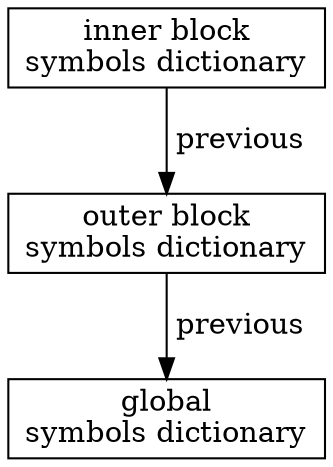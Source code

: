 digraph {
    node [ shape=box ]

    innerblock -> outerblock [label=" previous"]
    outerblock -> global [label=" previous"]

    global [label="global\nsymbols dictionary"]
    outerblock [label="outer block\nsymbols dictionary"]
    innerblock [label="inner block\nsymbols dictionary"]

}
